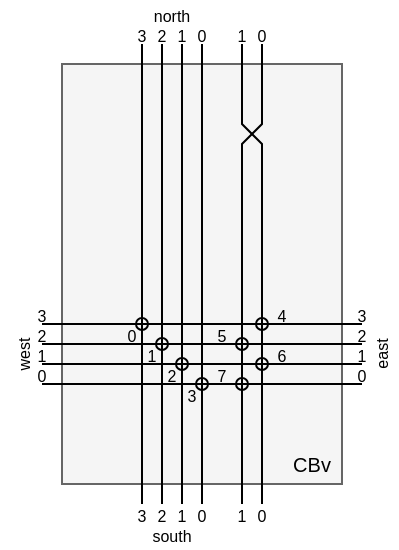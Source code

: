 <mxfile version="20.6.2" type="device"><diagram id="6P4wIaqtiXs4qzVmcp8f" name="Page-1"><mxGraphModel dx="648" dy="420" grid="1" gridSize="10" guides="1" tooltips="1" connect="1" arrows="1" fold="1" page="1" pageScale="1" pageWidth="827" pageHeight="1169" math="0" shadow="0"><root><mxCell id="0"/><mxCell id="1" parent="0"/><mxCell id="uDZtz7FUHF4BXpzCZs6I-1" value="" style="rounded=0;whiteSpace=wrap;html=1;fillColor=#f5f5f5;strokeColor=#666666;fontColor=#333333;" vertex="1" parent="1"><mxGeometry x="90" y="50" width="140" height="210" as="geometry"/></mxCell><mxCell id="uDZtz7FUHF4BXpzCZs6I-2" value="" style="endArrow=none;html=1;rounded=0;" edge="1" parent="1"><mxGeometry width="50" height="50" relative="1" as="geometry"><mxPoint x="190" y="40" as="sourcePoint"/><mxPoint x="180" y="270" as="targetPoint"/><Array as="points"><mxPoint x="190" y="80"/><mxPoint x="180" y="90"/></Array></mxGeometry></mxCell><mxCell id="uDZtz7FUHF4BXpzCZs6I-3" value="" style="endArrow=none;html=1;rounded=0;" edge="1" parent="1"><mxGeometry width="50" height="50" relative="1" as="geometry"><mxPoint x="180" y="40" as="sourcePoint"/><mxPoint x="190" y="270" as="targetPoint"/><Array as="points"><mxPoint x="180" y="80"/><mxPoint x="190" y="90"/></Array></mxGeometry></mxCell><mxCell id="uDZtz7FUHF4BXpzCZs6I-4" value="CBv" style="text;html=1;strokeColor=none;fillColor=none;align=center;verticalAlign=middle;whiteSpace=wrap;rounded=0;strokeWidth=2;fontSize=10;" vertex="1" parent="1"><mxGeometry x="200" y="240" width="30" height="20" as="geometry"/></mxCell><mxCell id="uDZtz7FUHF4BXpzCZs6I-5" value="" style="endArrow=none;html=1;rounded=0;" edge="1" parent="1"><mxGeometry width="50" height="50" relative="1" as="geometry"><mxPoint x="130" y="40" as="sourcePoint"/><mxPoint x="130" y="270" as="targetPoint"/><Array as="points"/></mxGeometry></mxCell><mxCell id="uDZtz7FUHF4BXpzCZs6I-6" value="" style="endArrow=none;html=1;rounded=0;" edge="1" parent="1"><mxGeometry width="50" height="50" relative="1" as="geometry"><mxPoint x="140" y="40" as="sourcePoint"/><mxPoint x="140" y="270" as="targetPoint"/><Array as="points"/></mxGeometry></mxCell><mxCell id="uDZtz7FUHF4BXpzCZs6I-7" value="" style="endArrow=none;html=1;rounded=0;" edge="1" parent="1"><mxGeometry width="50" height="50" relative="1" as="geometry"><mxPoint x="150" y="40" as="sourcePoint"/><mxPoint x="150" y="270" as="targetPoint"/><Array as="points"/></mxGeometry></mxCell><mxCell id="uDZtz7FUHF4BXpzCZs6I-8" value="" style="endArrow=none;html=1;rounded=0;" edge="1" parent="1"><mxGeometry width="50" height="50" relative="1" as="geometry"><mxPoint x="160" y="40" as="sourcePoint"/><mxPoint x="160" y="270" as="targetPoint"/><Array as="points"/></mxGeometry></mxCell><mxCell id="uDZtz7FUHF4BXpzCZs6I-9" value="" style="group;rotation=0;" vertex="1" connectable="0" parent="1"><mxGeometry x="120" y="170" width="50" height="50" as="geometry"/></mxCell><mxCell id="uDZtz7FUHF4BXpzCZs6I-10" value="" style="endArrow=none;html=1;rounded=0;" edge="1" parent="uDZtz7FUHF4BXpzCZs6I-9"><mxGeometry width="50" height="50" relative="1" as="geometry"><mxPoint x="10" y="50" as="sourcePoint"/><mxPoint x="10" as="targetPoint"/></mxGeometry></mxCell><mxCell id="uDZtz7FUHF4BXpzCZs6I-11" value="" style="endArrow=none;html=1;rounded=0;startArrow=oval;startFill=0;" edge="1" parent="uDZtz7FUHF4BXpzCZs6I-9"><mxGeometry width="50" height="50" relative="1" as="geometry"><mxPoint x="10" y="10" as="sourcePoint"/><mxPoint y="10" as="targetPoint"/></mxGeometry></mxCell><mxCell id="uDZtz7FUHF4BXpzCZs6I-12" value="" style="endArrow=none;html=1;rounded=0;startArrow=oval;startFill=0;" edge="1" parent="uDZtz7FUHF4BXpzCZs6I-9"><mxGeometry width="50" height="50" relative="1" as="geometry"><mxPoint x="20" y="20" as="sourcePoint"/><mxPoint x="10" y="20" as="targetPoint"/></mxGeometry></mxCell><mxCell id="uDZtz7FUHF4BXpzCZs6I-13" value="" style="endArrow=none;html=1;rounded=0;startArrow=oval;startFill=0;" edge="1" parent="uDZtz7FUHF4BXpzCZs6I-9"><mxGeometry width="50" height="50" relative="1" as="geometry"><mxPoint x="30" y="30" as="sourcePoint"/><mxPoint x="20" y="30" as="targetPoint"/></mxGeometry></mxCell><mxCell id="uDZtz7FUHF4BXpzCZs6I-14" value="" style="endArrow=none;html=1;rounded=0;startArrow=oval;startFill=0;" edge="1" parent="uDZtz7FUHF4BXpzCZs6I-9"><mxGeometry width="50" height="50" relative="1" as="geometry"><mxPoint x="40" y="40" as="sourcePoint"/><mxPoint x="30" y="40" as="targetPoint"/></mxGeometry></mxCell><mxCell id="uDZtz7FUHF4BXpzCZs6I-15" value="" style="endArrow=none;html=1;rounded=0;" edge="1" parent="uDZtz7FUHF4BXpzCZs6I-9"><mxGeometry width="50" height="50" relative="1" as="geometry"><mxPoint x="20" y="50" as="sourcePoint"/><mxPoint x="20" as="targetPoint"/></mxGeometry></mxCell><mxCell id="uDZtz7FUHF4BXpzCZs6I-16" value="" style="endArrow=none;html=1;rounded=0;" edge="1" parent="uDZtz7FUHF4BXpzCZs6I-9"><mxGeometry width="50" height="50" relative="1" as="geometry"><mxPoint x="30" y="50" as="sourcePoint"/><mxPoint x="30" as="targetPoint"/></mxGeometry></mxCell><mxCell id="uDZtz7FUHF4BXpzCZs6I-17" value="" style="endArrow=none;html=1;rounded=0;" edge="1" parent="uDZtz7FUHF4BXpzCZs6I-9"><mxGeometry width="50" height="50" relative="1" as="geometry"><mxPoint x="40" y="50" as="sourcePoint"/><mxPoint x="40" as="targetPoint"/></mxGeometry></mxCell><mxCell id="uDZtz7FUHF4BXpzCZs6I-18" value="" style="endArrow=none;html=1;rounded=0;" edge="1" parent="uDZtz7FUHF4BXpzCZs6I-9"><mxGeometry width="50" height="50" relative="1" as="geometry"><mxPoint y="10" as="sourcePoint"/><mxPoint x="50" y="10" as="targetPoint"/></mxGeometry></mxCell><mxCell id="uDZtz7FUHF4BXpzCZs6I-19" value="" style="endArrow=none;html=1;rounded=0;" edge="1" parent="uDZtz7FUHF4BXpzCZs6I-9"><mxGeometry width="50" height="50" relative="1" as="geometry"><mxPoint y="20" as="sourcePoint"/><mxPoint x="50" y="20" as="targetPoint"/></mxGeometry></mxCell><mxCell id="uDZtz7FUHF4BXpzCZs6I-20" value="" style="endArrow=none;html=1;rounded=0;" edge="1" parent="uDZtz7FUHF4BXpzCZs6I-9"><mxGeometry width="50" height="50" relative="1" as="geometry"><mxPoint y="30" as="sourcePoint"/><mxPoint x="50" y="30" as="targetPoint"/></mxGeometry></mxCell><mxCell id="uDZtz7FUHF4BXpzCZs6I-21" value="" style="endArrow=none;html=1;rounded=0;" edge="1" parent="uDZtz7FUHF4BXpzCZs6I-9"><mxGeometry width="50" height="50" relative="1" as="geometry"><mxPoint y="40" as="sourcePoint"/><mxPoint x="50" y="40" as="targetPoint"/></mxGeometry></mxCell><mxCell id="uDZtz7FUHF4BXpzCZs6I-61" value="&lt;font style=&quot;font-size: 8px;&quot;&gt;3&lt;/font&gt;" style="text;html=1;strokeColor=none;fillColor=none;align=center;verticalAlign=middle;whiteSpace=wrap;rounded=0;" vertex="1" parent="uDZtz7FUHF4BXpzCZs6I-9"><mxGeometry x="20" y="40" width="30" height="10" as="geometry"/></mxCell><mxCell id="uDZtz7FUHF4BXpzCZs6I-63" value="&lt;font style=&quot;font-size: 8px;&quot;&gt;1&lt;/font&gt;" style="text;html=1;strokeColor=none;fillColor=none;align=center;verticalAlign=middle;whiteSpace=wrap;rounded=0;" vertex="1" parent="uDZtz7FUHF4BXpzCZs6I-9"><mxGeometry y="20" width="30" height="10" as="geometry"/></mxCell><mxCell id="uDZtz7FUHF4BXpzCZs6I-22" value="" style="endArrow=none;html=1;rounded=0;strokeWidth=1;fontSize=10;startSize=3;endSize=3;" edge="1" parent="1"><mxGeometry width="50" height="50" relative="1" as="geometry"><mxPoint x="80" y="180" as="sourcePoint"/><mxPoint x="240" y="180" as="targetPoint"/></mxGeometry></mxCell><mxCell id="uDZtz7FUHF4BXpzCZs6I-23" value="" style="endArrow=none;html=1;rounded=0;strokeWidth=1;fontSize=10;startSize=3;endSize=3;" edge="1" parent="1"><mxGeometry width="50" height="50" relative="1" as="geometry"><mxPoint x="80" y="190" as="sourcePoint"/><mxPoint x="130" y="190" as="targetPoint"/></mxGeometry></mxCell><mxCell id="uDZtz7FUHF4BXpzCZs6I-24" value="" style="endArrow=none;html=1;rounded=0;strokeWidth=1;fontSize=10;startSize=3;endSize=3;" edge="1" parent="1"><mxGeometry width="50" height="50" relative="1" as="geometry"><mxPoint x="80" y="200" as="sourcePoint"/><mxPoint x="240" y="200" as="targetPoint"/></mxGeometry></mxCell><mxCell id="uDZtz7FUHF4BXpzCZs6I-25" value="" style="endArrow=none;html=1;rounded=0;strokeWidth=1;fontSize=10;startSize=3;endSize=3;" edge="1" parent="1"><mxGeometry width="50" height="50" relative="1" as="geometry"><mxPoint x="80" y="210" as="sourcePoint"/><mxPoint x="240" y="210" as="targetPoint"/></mxGeometry></mxCell><mxCell id="uDZtz7FUHF4BXpzCZs6I-26" value="" style="endArrow=none;html=1;rounded=0;startArrow=oval;startFill=0;" edge="1" parent="1"><mxGeometry width="50" height="50" relative="1" as="geometry"><mxPoint x="190" y="180" as="sourcePoint"/><mxPoint x="170" y="180" as="targetPoint"/></mxGeometry></mxCell><mxCell id="uDZtz7FUHF4BXpzCZs6I-27" value="" style="endArrow=none;html=1;rounded=0;startArrow=oval;startFill=0;" edge="1" parent="1"><mxGeometry width="50" height="50" relative="1" as="geometry"><mxPoint x="180" y="180" as="sourcePoint"/><mxPoint x="180" y="180" as="targetPoint"/></mxGeometry></mxCell><mxCell id="uDZtz7FUHF4BXpzCZs6I-28" value="" style="endArrow=none;html=1;rounded=0;startArrow=oval;startFill=0;" edge="1" parent="1"><mxGeometry width="50" height="50" relative="1" as="geometry"><mxPoint x="180" y="190" as="sourcePoint"/><mxPoint x="180" y="190" as="targetPoint"/></mxGeometry></mxCell><mxCell id="uDZtz7FUHF4BXpzCZs6I-29" value="" style="endArrow=none;html=1;rounded=0;startArrow=oval;startFill=0;" edge="1" parent="1"><mxGeometry width="50" height="50" relative="1" as="geometry"><mxPoint x="180" y="190" as="sourcePoint"/><mxPoint x="160" y="190" as="targetPoint"/></mxGeometry></mxCell><mxCell id="uDZtz7FUHF4BXpzCZs6I-30" value="" style="endArrow=none;html=1;rounded=0;strokeWidth=1;fontSize=10;startSize=3;endSize=3;" edge="1" parent="1"><mxGeometry width="50" height="50" relative="1" as="geometry"><mxPoint x="80" y="190" as="sourcePoint"/><mxPoint x="240" y="190" as="targetPoint"/></mxGeometry></mxCell><mxCell id="uDZtz7FUHF4BXpzCZs6I-31" value="" style="endArrow=none;html=1;rounded=0;startArrow=oval;startFill=0;" edge="1" parent="1"><mxGeometry width="50" height="50" relative="1" as="geometry"><mxPoint x="190" y="200" as="sourcePoint"/><mxPoint x="170" y="200" as="targetPoint"/></mxGeometry></mxCell><mxCell id="uDZtz7FUHF4BXpzCZs6I-32" value="" style="endArrow=none;html=1;rounded=0;startArrow=oval;startFill=0;" edge="1" parent="1"><mxGeometry width="50" height="50" relative="1" as="geometry"><mxPoint x="180" y="210" as="sourcePoint"/><mxPoint x="160" y="210" as="targetPoint"/></mxGeometry></mxCell><mxCell id="uDZtz7FUHF4BXpzCZs6I-33" value="&lt;font style=&quot;font-size: 8px;&quot;&gt;3&lt;/font&gt;" style="text;html=1;strokeColor=none;fillColor=none;align=center;verticalAlign=middle;whiteSpace=wrap;rounded=0;" vertex="1" parent="1"><mxGeometry x="70" y="170" width="20" height="10" as="geometry"/></mxCell><mxCell id="uDZtz7FUHF4BXpzCZs6I-34" value="&lt;span style=&quot;font-size: 8px;&quot;&gt;2&lt;/span&gt;" style="text;html=1;strokeColor=none;fillColor=none;align=center;verticalAlign=middle;whiteSpace=wrap;rounded=0;" vertex="1" parent="1"><mxGeometry x="70" y="180" width="20" height="10" as="geometry"/></mxCell><mxCell id="uDZtz7FUHF4BXpzCZs6I-35" value="&lt;font style=&quot;font-size: 8px;&quot;&gt;1&lt;/font&gt;" style="text;html=1;strokeColor=none;fillColor=none;align=center;verticalAlign=middle;whiteSpace=wrap;rounded=0;" vertex="1" parent="1"><mxGeometry x="70" y="190" width="20" height="10" as="geometry"/></mxCell><mxCell id="uDZtz7FUHF4BXpzCZs6I-36" value="&lt;font style=&quot;font-size: 8px;&quot;&gt;0&lt;/font&gt;" style="text;html=1;strokeColor=none;fillColor=none;align=center;verticalAlign=middle;whiteSpace=wrap;rounded=0;" vertex="1" parent="1"><mxGeometry x="70" y="200" width="20" height="10" as="geometry"/></mxCell><mxCell id="uDZtz7FUHF4BXpzCZs6I-37" value="&lt;font style=&quot;font-size: 8px;&quot;&gt;3&lt;/font&gt;" style="text;html=1;strokeColor=none;fillColor=none;align=center;verticalAlign=middle;whiteSpace=wrap;rounded=0;" vertex="1" parent="1"><mxGeometry x="230" y="170" width="20" height="10" as="geometry"/></mxCell><mxCell id="uDZtz7FUHF4BXpzCZs6I-38" value="&lt;span style=&quot;font-size: 8px;&quot;&gt;2&lt;/span&gt;" style="text;html=1;strokeColor=none;fillColor=none;align=center;verticalAlign=middle;whiteSpace=wrap;rounded=0;" vertex="1" parent="1"><mxGeometry x="230" y="180" width="20" height="10" as="geometry"/></mxCell><mxCell id="uDZtz7FUHF4BXpzCZs6I-39" value="&lt;font style=&quot;font-size: 8px;&quot;&gt;1&lt;/font&gt;" style="text;html=1;strokeColor=none;fillColor=none;align=center;verticalAlign=middle;whiteSpace=wrap;rounded=0;" vertex="1" parent="1"><mxGeometry x="230" y="190" width="20" height="10" as="geometry"/></mxCell><mxCell id="uDZtz7FUHF4BXpzCZs6I-40" value="&lt;font style=&quot;font-size: 8px;&quot;&gt;0&lt;/font&gt;" style="text;html=1;strokeColor=none;fillColor=none;align=center;verticalAlign=middle;whiteSpace=wrap;rounded=0;" vertex="1" parent="1"><mxGeometry x="230" y="200" width="20" height="10" as="geometry"/></mxCell><mxCell id="uDZtz7FUHF4BXpzCZs6I-42" value="&lt;font style=&quot;font-size: 8px;&quot;&gt;3&lt;/font&gt;" style="text;html=1;strokeColor=none;fillColor=none;align=center;verticalAlign=middle;whiteSpace=wrap;rounded=0;" vertex="1" parent="1"><mxGeometry x="120" y="30" width="20" height="10" as="geometry"/></mxCell><mxCell id="uDZtz7FUHF4BXpzCZs6I-43" value="&lt;span style=&quot;font-size: 8px;&quot;&gt;2&lt;/span&gt;" style="text;html=1;strokeColor=none;fillColor=none;align=center;verticalAlign=middle;whiteSpace=wrap;rounded=0;" vertex="1" parent="1"><mxGeometry x="130" y="30" width="20" height="10" as="geometry"/></mxCell><mxCell id="uDZtz7FUHF4BXpzCZs6I-44" value="&lt;font style=&quot;font-size: 8px;&quot;&gt;1&lt;/font&gt;" style="text;html=1;strokeColor=none;fillColor=none;align=center;verticalAlign=middle;whiteSpace=wrap;rounded=0;" vertex="1" parent="1"><mxGeometry x="140" y="30" width="20" height="10" as="geometry"/></mxCell><mxCell id="uDZtz7FUHF4BXpzCZs6I-45" value="&lt;font style=&quot;font-size: 8px;&quot;&gt;0&lt;/font&gt;" style="text;html=1;strokeColor=none;fillColor=none;align=center;verticalAlign=middle;whiteSpace=wrap;rounded=0;" vertex="1" parent="1"><mxGeometry x="150" y="30" width="20" height="10" as="geometry"/></mxCell><mxCell id="uDZtz7FUHF4BXpzCZs6I-46" value="&lt;font style=&quot;font-size: 8px;&quot;&gt;1&lt;/font&gt;" style="text;html=1;strokeColor=none;fillColor=none;align=center;verticalAlign=middle;whiteSpace=wrap;rounded=0;" vertex="1" parent="1"><mxGeometry x="170" y="30" width="20" height="10" as="geometry"/></mxCell><mxCell id="uDZtz7FUHF4BXpzCZs6I-47" value="&lt;font style=&quot;font-size: 8px;&quot;&gt;0&lt;/font&gt;" style="text;html=1;strokeColor=none;fillColor=none;align=center;verticalAlign=middle;whiteSpace=wrap;rounded=0;" vertex="1" parent="1"><mxGeometry x="180" y="30" width="20" height="10" as="geometry"/></mxCell><mxCell id="uDZtz7FUHF4BXpzCZs6I-48" value="&lt;font style=&quot;font-size: 8px;&quot;&gt;0&lt;/font&gt;" style="text;html=1;strokeColor=none;fillColor=none;align=center;verticalAlign=middle;whiteSpace=wrap;rounded=0;" vertex="1" parent="1"><mxGeometry x="180" y="270" width="20" height="10" as="geometry"/></mxCell><mxCell id="uDZtz7FUHF4BXpzCZs6I-49" value="&lt;font style=&quot;font-size: 8px;&quot;&gt;1&lt;/font&gt;" style="text;html=1;strokeColor=none;fillColor=none;align=center;verticalAlign=middle;whiteSpace=wrap;rounded=0;" vertex="1" parent="1"><mxGeometry x="170" y="270" width="20" height="10" as="geometry"/></mxCell><mxCell id="uDZtz7FUHF4BXpzCZs6I-54" value="&lt;font style=&quot;font-size: 8px;&quot;&gt;3&lt;/font&gt;" style="text;html=1;strokeColor=none;fillColor=none;align=center;verticalAlign=middle;whiteSpace=wrap;rounded=0;" vertex="1" parent="1"><mxGeometry x="120" y="270" width="20" height="10" as="geometry"/></mxCell><mxCell id="uDZtz7FUHF4BXpzCZs6I-55" value="&lt;span style=&quot;font-size: 8px;&quot;&gt;2&lt;/span&gt;" style="text;html=1;strokeColor=none;fillColor=none;align=center;verticalAlign=middle;whiteSpace=wrap;rounded=0;" vertex="1" parent="1"><mxGeometry x="130" y="270" width="20" height="10" as="geometry"/></mxCell><mxCell id="uDZtz7FUHF4BXpzCZs6I-56" value="&lt;font style=&quot;font-size: 8px;&quot;&gt;1&lt;/font&gt;" style="text;html=1;strokeColor=none;fillColor=none;align=center;verticalAlign=middle;whiteSpace=wrap;rounded=0;" vertex="1" parent="1"><mxGeometry x="140" y="270" width="20" height="10" as="geometry"/></mxCell><mxCell id="uDZtz7FUHF4BXpzCZs6I-57" value="&lt;font style=&quot;font-size: 8px;&quot;&gt;0&lt;/font&gt;" style="text;html=1;strokeColor=none;fillColor=none;align=center;verticalAlign=middle;whiteSpace=wrap;rounded=0;" vertex="1" parent="1"><mxGeometry x="150" y="270" width="20" height="10" as="geometry"/></mxCell><mxCell id="uDZtz7FUHF4BXpzCZs6I-58" value="&lt;font style=&quot;font-size: 8px;&quot;&gt;0&lt;/font&gt;" style="text;html=1;strokeColor=none;fillColor=none;align=center;verticalAlign=middle;whiteSpace=wrap;rounded=0;" vertex="1" parent="1"><mxGeometry x="120" y="180" width="10" height="10" as="geometry"/></mxCell><mxCell id="uDZtz7FUHF4BXpzCZs6I-59" value="&lt;font style=&quot;font-size: 8px;&quot;&gt;2&lt;/font&gt;" style="text;html=1;strokeColor=none;fillColor=none;align=center;verticalAlign=middle;whiteSpace=wrap;rounded=0;" vertex="1" parent="1"><mxGeometry x="130" y="200" width="30" height="10" as="geometry"/></mxCell><mxCell id="uDZtz7FUHF4BXpzCZs6I-64" value="&lt;font style=&quot;font-size: 8px;&quot;&gt;4&lt;/font&gt;" style="text;html=1;strokeColor=none;fillColor=none;align=center;verticalAlign=middle;whiteSpace=wrap;rounded=0;" vertex="1" parent="1"><mxGeometry x="190" y="170" width="20" height="10" as="geometry"/></mxCell><mxCell id="uDZtz7FUHF4BXpzCZs6I-65" value="&lt;font style=&quot;font-size: 8px;&quot;&gt;5&lt;/font&gt;" style="text;html=1;strokeColor=none;fillColor=none;align=center;verticalAlign=middle;whiteSpace=wrap;rounded=0;" vertex="1" parent="1"><mxGeometry x="160" y="180" width="20" height="10" as="geometry"/></mxCell><mxCell id="uDZtz7FUHF4BXpzCZs6I-66" value="&lt;font style=&quot;font-size: 8px;&quot;&gt;6&lt;/font&gt;" style="text;html=1;strokeColor=none;fillColor=none;align=center;verticalAlign=middle;whiteSpace=wrap;rounded=0;" vertex="1" parent="1"><mxGeometry x="190" y="190" width="20" height="10" as="geometry"/></mxCell><mxCell id="uDZtz7FUHF4BXpzCZs6I-67" value="&lt;font style=&quot;font-size: 8px;&quot;&gt;7&lt;/font&gt;" style="text;html=1;strokeColor=none;fillColor=none;align=center;verticalAlign=middle;whiteSpace=wrap;rounded=0;" vertex="1" parent="1"><mxGeometry x="160" y="200" width="20" height="10" as="geometry"/></mxCell><mxCell id="uDZtz7FUHF4BXpzCZs6I-68" value="&lt;font style=&quot;font-size: 8px;&quot;&gt;north&lt;/font&gt;" style="text;html=1;strokeColor=none;fillColor=none;align=center;verticalAlign=middle;whiteSpace=wrap;rounded=0;" vertex="1" parent="1"><mxGeometry x="120" y="20" width="50" height="10" as="geometry"/></mxCell><mxCell id="uDZtz7FUHF4BXpzCZs6I-69" value="&lt;font style=&quot;font-size: 8px;&quot;&gt;south&lt;/font&gt;" style="text;html=1;strokeColor=none;fillColor=none;align=center;verticalAlign=middle;whiteSpace=wrap;rounded=0;" vertex="1" parent="1"><mxGeometry x="120" y="280" width="50" height="10" as="geometry"/></mxCell><mxCell id="uDZtz7FUHF4BXpzCZs6I-70" value="&lt;font style=&quot;font-size: 8px;&quot;&gt;west&lt;br&gt;&lt;/font&gt;" style="text;html=1;strokeColor=none;fillColor=none;align=center;verticalAlign=middle;whiteSpace=wrap;rounded=0;rotation=270;" vertex="1" parent="1"><mxGeometry x="45" y="185" width="50" height="20" as="geometry"/></mxCell><mxCell id="uDZtz7FUHF4BXpzCZs6I-71" value="&lt;font style=&quot;font-size: 8px;&quot;&gt;east&lt;br&gt;&lt;/font&gt;" style="text;html=1;strokeColor=none;fillColor=none;align=center;verticalAlign=middle;whiteSpace=wrap;rounded=0;rotation=270;" vertex="1" parent="1"><mxGeometry x="223.75" y="186.25" width="50" height="17.5" as="geometry"/></mxCell></root></mxGraphModel></diagram></mxfile>